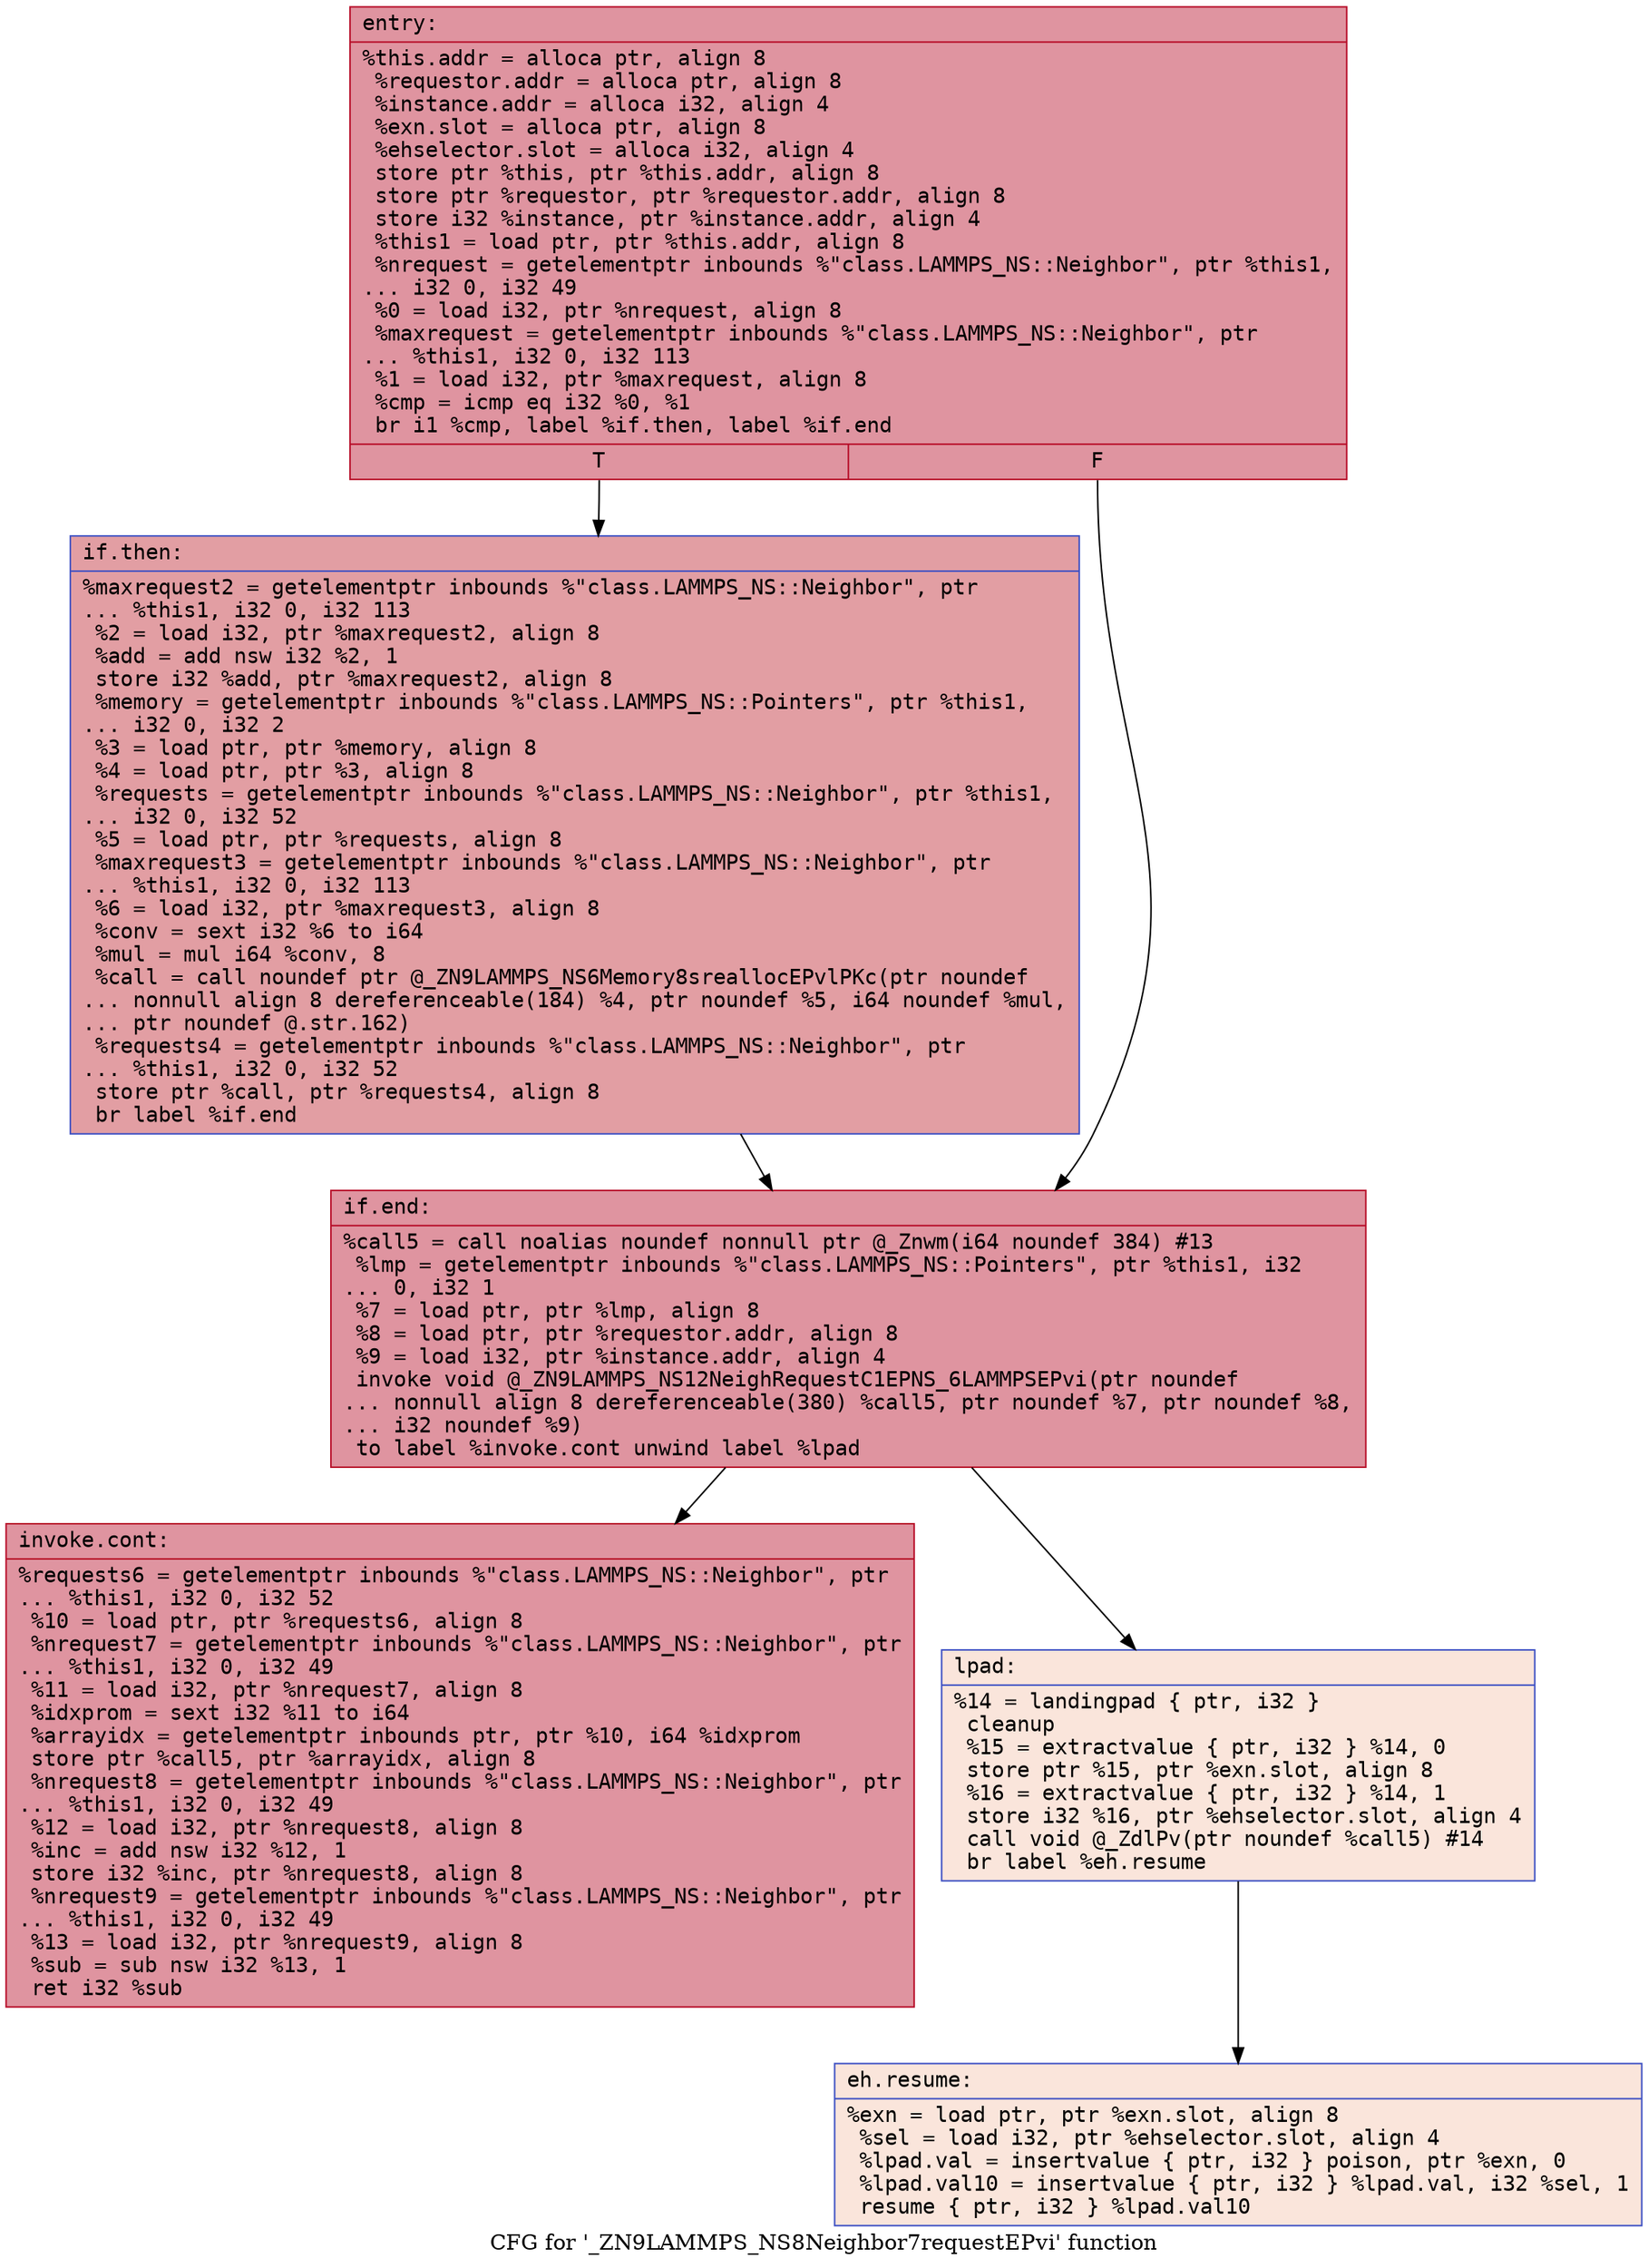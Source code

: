 digraph "CFG for '_ZN9LAMMPS_NS8Neighbor7requestEPvi' function" {
	label="CFG for '_ZN9LAMMPS_NS8Neighbor7requestEPvi' function";

	Node0x5563bdfb5010 [shape=record,color="#b70d28ff", style=filled, fillcolor="#b70d2870" fontname="Courier",label="{entry:\l|  %this.addr = alloca ptr, align 8\l  %requestor.addr = alloca ptr, align 8\l  %instance.addr = alloca i32, align 4\l  %exn.slot = alloca ptr, align 8\l  %ehselector.slot = alloca i32, align 4\l  store ptr %this, ptr %this.addr, align 8\l  store ptr %requestor, ptr %requestor.addr, align 8\l  store i32 %instance, ptr %instance.addr, align 4\l  %this1 = load ptr, ptr %this.addr, align 8\l  %nrequest = getelementptr inbounds %\"class.LAMMPS_NS::Neighbor\", ptr %this1,\l... i32 0, i32 49\l  %0 = load i32, ptr %nrequest, align 8\l  %maxrequest = getelementptr inbounds %\"class.LAMMPS_NS::Neighbor\", ptr\l... %this1, i32 0, i32 113\l  %1 = load i32, ptr %maxrequest, align 8\l  %cmp = icmp eq i32 %0, %1\l  br i1 %cmp, label %if.then, label %if.end\l|{<s0>T|<s1>F}}"];
	Node0x5563bdfb5010:s0 -> Node0x5563bdfb4f00[tooltip="entry -> if.then\nProbability 50.00%" ];
	Node0x5563bdfb5010:s1 -> Node0x5563bdfb4f70[tooltip="entry -> if.end\nProbability 50.00%" ];
	Node0x5563bdfb4f00 [shape=record,color="#3d50c3ff", style=filled, fillcolor="#be242e70" fontname="Courier",label="{if.then:\l|  %maxrequest2 = getelementptr inbounds %\"class.LAMMPS_NS::Neighbor\", ptr\l... %this1, i32 0, i32 113\l  %2 = load i32, ptr %maxrequest2, align 8\l  %add = add nsw i32 %2, 1\l  store i32 %add, ptr %maxrequest2, align 8\l  %memory = getelementptr inbounds %\"class.LAMMPS_NS::Pointers\", ptr %this1,\l... i32 0, i32 2\l  %3 = load ptr, ptr %memory, align 8\l  %4 = load ptr, ptr %3, align 8\l  %requests = getelementptr inbounds %\"class.LAMMPS_NS::Neighbor\", ptr %this1,\l... i32 0, i32 52\l  %5 = load ptr, ptr %requests, align 8\l  %maxrequest3 = getelementptr inbounds %\"class.LAMMPS_NS::Neighbor\", ptr\l... %this1, i32 0, i32 113\l  %6 = load i32, ptr %maxrequest3, align 8\l  %conv = sext i32 %6 to i64\l  %mul = mul i64 %conv, 8\l  %call = call noundef ptr @_ZN9LAMMPS_NS6Memory8sreallocEPvlPKc(ptr noundef\l... nonnull align 8 dereferenceable(184) %4, ptr noundef %5, i64 noundef %mul,\l... ptr noundef @.str.162)\l  %requests4 = getelementptr inbounds %\"class.LAMMPS_NS::Neighbor\", ptr\l... %this1, i32 0, i32 52\l  store ptr %call, ptr %requests4, align 8\l  br label %if.end\l}"];
	Node0x5563bdfb4f00 -> Node0x5563bdfb4f70[tooltip="if.then -> if.end\nProbability 100.00%" ];
	Node0x5563bdfb4f70 [shape=record,color="#b70d28ff", style=filled, fillcolor="#b70d2870" fontname="Courier",label="{if.end:\l|  %call5 = call noalias noundef nonnull ptr @_Znwm(i64 noundef 384) #13\l  %lmp = getelementptr inbounds %\"class.LAMMPS_NS::Pointers\", ptr %this1, i32\l... 0, i32 1\l  %7 = load ptr, ptr %lmp, align 8\l  %8 = load ptr, ptr %requestor.addr, align 8\l  %9 = load i32, ptr %instance.addr, align 4\l  invoke void @_ZN9LAMMPS_NS12NeighRequestC1EPNS_6LAMMPSEPvi(ptr noundef\l... nonnull align 8 dereferenceable(380) %call5, ptr noundef %7, ptr noundef %8,\l... i32 noundef %9)\l          to label %invoke.cont unwind label %lpad\l}"];
	Node0x5563bdfb4f70 -> Node0x5563bdfc51b0[tooltip="if.end -> invoke.cont\nProbability 100.00%" ];
	Node0x5563bdfb4f70 -> Node0x5563bdfc5200[tooltip="if.end -> lpad\nProbability 0.00%" ];
	Node0x5563bdfc51b0 [shape=record,color="#b70d28ff", style=filled, fillcolor="#b70d2870" fontname="Courier",label="{invoke.cont:\l|  %requests6 = getelementptr inbounds %\"class.LAMMPS_NS::Neighbor\", ptr\l... %this1, i32 0, i32 52\l  %10 = load ptr, ptr %requests6, align 8\l  %nrequest7 = getelementptr inbounds %\"class.LAMMPS_NS::Neighbor\", ptr\l... %this1, i32 0, i32 49\l  %11 = load i32, ptr %nrequest7, align 8\l  %idxprom = sext i32 %11 to i64\l  %arrayidx = getelementptr inbounds ptr, ptr %10, i64 %idxprom\l  store ptr %call5, ptr %arrayidx, align 8\l  %nrequest8 = getelementptr inbounds %\"class.LAMMPS_NS::Neighbor\", ptr\l... %this1, i32 0, i32 49\l  %12 = load i32, ptr %nrequest8, align 8\l  %inc = add nsw i32 %12, 1\l  store i32 %inc, ptr %nrequest8, align 8\l  %nrequest9 = getelementptr inbounds %\"class.LAMMPS_NS::Neighbor\", ptr\l... %this1, i32 0, i32 49\l  %13 = load i32, ptr %nrequest9, align 8\l  %sub = sub nsw i32 %13, 1\l  ret i32 %sub\l}"];
	Node0x5563bdfc5200 [shape=record,color="#3d50c3ff", style=filled, fillcolor="#f4c5ad70" fontname="Courier",label="{lpad:\l|  %14 = landingpad \{ ptr, i32 \}\l          cleanup\l  %15 = extractvalue \{ ptr, i32 \} %14, 0\l  store ptr %15, ptr %exn.slot, align 8\l  %16 = extractvalue \{ ptr, i32 \} %14, 1\l  store i32 %16, ptr %ehselector.slot, align 4\l  call void @_ZdlPv(ptr noundef %call5) #14\l  br label %eh.resume\l}"];
	Node0x5563bdfc5200 -> Node0x5563bdfc62d0[tooltip="lpad -> eh.resume\nProbability 100.00%" ];
	Node0x5563bdfc62d0 [shape=record,color="#3d50c3ff", style=filled, fillcolor="#f4c5ad70" fontname="Courier",label="{eh.resume:\l|  %exn = load ptr, ptr %exn.slot, align 8\l  %sel = load i32, ptr %ehselector.slot, align 4\l  %lpad.val = insertvalue \{ ptr, i32 \} poison, ptr %exn, 0\l  %lpad.val10 = insertvalue \{ ptr, i32 \} %lpad.val, i32 %sel, 1\l  resume \{ ptr, i32 \} %lpad.val10\l}"];
}
